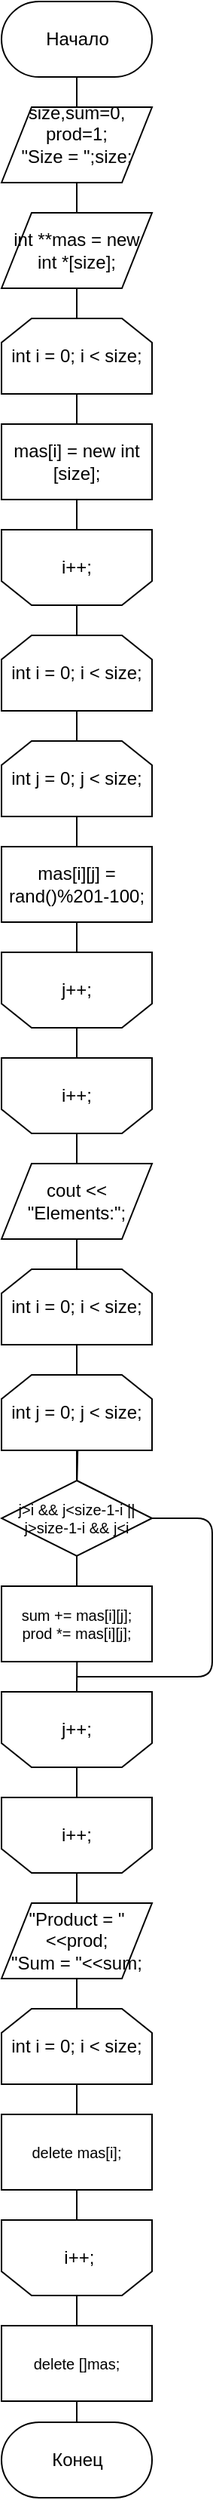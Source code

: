 <mxfile version="12.1.0" type="device" pages="1"><diagram id="mvmhfTWQVPPZmZ2OR8JC" name="Page-1"><mxGraphModel dx="1010" dy="579" grid="1" gridSize="10" guides="1" tooltips="1" connect="1" arrows="1" fold="1" page="1" pageScale="1" pageWidth="1169" pageHeight="1654" math="0" shadow="0"><root><mxCell id="0"/><mxCell id="1" parent="0"/><mxCell id="ymNOCEf2WlS0UpHCD-zV-1" value="Начало" style="html=1;dashed=0;whitespace=wrap;shape=mxgraph.dfd.start" parent="1" vertex="1"><mxGeometry x="110" width="100" height="50" as="geometry"/></mxCell><mxCell id="ymNOCEf2WlS0UpHCD-zV-2" value="&lt;div&gt;size,&lt;span&gt;sum=0,&lt;/span&gt;&lt;/div&gt;&lt;div&gt;&lt;span&gt;prod=1;&lt;/span&gt;&lt;/div&gt;&lt;div&gt;&quot;Size = &quot;;&lt;span&gt;size;&lt;/span&gt;&lt;/div&gt;&lt;div&gt;&lt;br&gt;&lt;/div&gt;" style="shape=parallelogram;perimeter=parallelogramPerimeter;whiteSpace=wrap;html=1;dashed=0;" parent="1" vertex="1"><mxGeometry x="110" y="70" width="100" height="50" as="geometry"/></mxCell><mxCell id="ymNOCEf2WlS0UpHCD-zV-3" value="" style="endArrow=none;html=1;entryX=0.5;entryY=0.5;entryDx=0;entryDy=25;entryPerimeter=0;exitX=0.5;exitY=0;exitDx=0;exitDy=0;" parent="1" source="ymNOCEf2WlS0UpHCD-zV-2" target="ymNOCEf2WlS0UpHCD-zV-1" edge="1"><mxGeometry width="50" height="50" relative="1" as="geometry"><mxPoint x="90" y="120" as="sourcePoint"/><mxPoint x="140" y="70" as="targetPoint"/></mxGeometry></mxCell><mxCell id="ymNOCEf2WlS0UpHCD-zV-4" value="&lt;div&gt;int **mas = new int *[size];&lt;br&gt;&lt;/div&gt;" style="shape=parallelogram;perimeter=parallelogramPerimeter;whiteSpace=wrap;html=1;dashed=0;" parent="1" vertex="1"><mxGeometry x="110" y="140" width="100" height="50" as="geometry"/></mxCell><mxCell id="ymNOCEf2WlS0UpHCD-zV-5" value="" style="endArrow=none;html=1;entryX=0.5;entryY=1;entryDx=0;entryDy=0;exitX=0.5;exitY=0;exitDx=0;exitDy=0;" parent="1" source="ymNOCEf2WlS0UpHCD-zV-4" target="ymNOCEf2WlS0UpHCD-zV-2" edge="1"><mxGeometry width="50" height="50" relative="1" as="geometry"><mxPoint x="50" y="190" as="sourcePoint"/><mxPoint x="100" y="140" as="targetPoint"/></mxGeometry></mxCell><mxCell id="ymNOCEf2WlS0UpHCD-zV-6" value="int i = 0; i &amp;lt; size;" style="shape=loopLimit;whiteSpace=wrap;html=1;" parent="1" vertex="1"><mxGeometry x="110" y="210" width="100" height="50" as="geometry"/></mxCell><mxCell id="ymNOCEf2WlS0UpHCD-zV-8" value="" style="endArrow=none;html=1;entryX=0.5;entryY=1;entryDx=0;entryDy=0;exitX=0.5;exitY=0;exitDx=0;exitDy=0;" parent="1" source="ymNOCEf2WlS0UpHCD-zV-6" target="ymNOCEf2WlS0UpHCD-zV-4" edge="1"><mxGeometry width="50" height="50" relative="1" as="geometry"><mxPoint x="40" y="260" as="sourcePoint"/><mxPoint x="90" y="210" as="targetPoint"/></mxGeometry></mxCell><mxCell id="ymNOCEf2WlS0UpHCD-zV-9" value="mas[i] = new int [size];" style="rounded=0;whiteSpace=wrap;html=1;" parent="1" vertex="1"><mxGeometry x="110" y="280" width="100" height="50" as="geometry"/></mxCell><mxCell id="ymNOCEf2WlS0UpHCD-zV-10" value="i++;" style="shape=loopLimit;whiteSpace=wrap;html=1;direction=west;" parent="1" vertex="1"><mxGeometry x="110" y="350" width="100" height="50" as="geometry"/></mxCell><mxCell id="ymNOCEf2WlS0UpHCD-zV-11" value="int i = 0; i &amp;lt; size;" style="shape=loopLimit;whiteSpace=wrap;html=1;" parent="1" vertex="1"><mxGeometry x="110" y="420" width="100" height="50" as="geometry"/></mxCell><mxCell id="ymNOCEf2WlS0UpHCD-zV-22" style="edgeStyle=orthogonalEdgeStyle;rounded=0;orthogonalLoop=1;jettySize=auto;html=1;entryX=0.5;entryY=0;entryDx=0;entryDy=0;endArrow=none;endFill=0;" parent="1" source="ymNOCEf2WlS0UpHCD-zV-12" target="ymNOCEf2WlS0UpHCD-zV-13" edge="1"><mxGeometry relative="1" as="geometry"/></mxCell><mxCell id="ymNOCEf2WlS0UpHCD-zV-12" value="int j = 0; j &amp;lt; size;" style="shape=loopLimit;whiteSpace=wrap;html=1;" parent="1" vertex="1"><mxGeometry x="110" y="490" width="100" height="50" as="geometry"/></mxCell><mxCell id="ymNOCEf2WlS0UpHCD-zV-23" style="edgeStyle=orthogonalEdgeStyle;rounded=0;orthogonalLoop=1;jettySize=auto;html=1;entryX=0.5;entryY=1;entryDx=0;entryDy=0;endArrow=none;endFill=0;" parent="1" source="ymNOCEf2WlS0UpHCD-zV-13" target="ymNOCEf2WlS0UpHCD-zV-14" edge="1"><mxGeometry relative="1" as="geometry"/></mxCell><mxCell id="ymNOCEf2WlS0UpHCD-zV-13" value="mas[i][j] = rand()%201-100;" style="rounded=0;whiteSpace=wrap;html=1;" parent="1" vertex="1"><mxGeometry x="110" y="560" width="100" height="50" as="geometry"/></mxCell><mxCell id="ymNOCEf2WlS0UpHCD-zV-24" style="edgeStyle=orthogonalEdgeStyle;rounded=0;orthogonalLoop=1;jettySize=auto;html=1;exitX=0.5;exitY=0;exitDx=0;exitDy=0;entryX=0.5;entryY=1;entryDx=0;entryDy=0;endArrow=none;endFill=0;" parent="1" source="ymNOCEf2WlS0UpHCD-zV-14" target="ymNOCEf2WlS0UpHCD-zV-16" edge="1"><mxGeometry relative="1" as="geometry"/></mxCell><mxCell id="ymNOCEf2WlS0UpHCD-zV-14" value="j++;" style="shape=loopLimit;whiteSpace=wrap;html=1;direction=west;" parent="1" vertex="1"><mxGeometry x="110" y="630" width="100" height="50" as="geometry"/></mxCell><mxCell id="ymNOCEf2WlS0UpHCD-zV-38" style="edgeStyle=orthogonalEdgeStyle;rounded=0;orthogonalLoop=1;jettySize=auto;html=1;exitX=0.5;exitY=0;exitDx=0;exitDy=0;entryX=0.5;entryY=0;entryDx=0;entryDy=0;endArrow=none;endFill=0;fontSize=10;" parent="1" source="ymNOCEf2WlS0UpHCD-zV-16" target="ymNOCEf2WlS0UpHCD-zV-25" edge="1"><mxGeometry relative="1" as="geometry"/></mxCell><mxCell id="ymNOCEf2WlS0UpHCD-zV-16" value="i++;" style="shape=loopLimit;whiteSpace=wrap;html=1;direction=west;" parent="1" vertex="1"><mxGeometry x="110" y="700" width="100" height="50" as="geometry"/></mxCell><mxCell id="ymNOCEf2WlS0UpHCD-zV-18" value="" style="endArrow=none;html=1;entryX=0.5;entryY=1;entryDx=0;entryDy=0;exitX=0.5;exitY=0;exitDx=0;exitDy=0;" parent="1" source="ymNOCEf2WlS0UpHCD-zV-9" target="ymNOCEf2WlS0UpHCD-zV-6" edge="1"><mxGeometry width="50" height="50" relative="1" as="geometry"><mxPoint x="70" y="360" as="sourcePoint"/><mxPoint x="90" y="520" as="targetPoint"/></mxGeometry></mxCell><mxCell id="ymNOCEf2WlS0UpHCD-zV-19" value="" style="endArrow=none;html=1;entryX=0.5;entryY=1;entryDx=0;entryDy=0;exitX=0.5;exitY=1;exitDx=0;exitDy=0;" parent="1" source="ymNOCEf2WlS0UpHCD-zV-10" target="ymNOCEf2WlS0UpHCD-zV-9" edge="1"><mxGeometry width="50" height="50" relative="1" as="geometry"><mxPoint x="40" y="400" as="sourcePoint"/><mxPoint x="90" y="350" as="targetPoint"/></mxGeometry></mxCell><mxCell id="ymNOCEf2WlS0UpHCD-zV-20" value="" style="endArrow=none;html=1;entryX=0.5;entryY=0;entryDx=0;entryDy=0;exitX=0.5;exitY=0;exitDx=0;exitDy=0;" parent="1" source="ymNOCEf2WlS0UpHCD-zV-11" target="ymNOCEf2WlS0UpHCD-zV-10" edge="1"><mxGeometry width="50" height="50" relative="1" as="geometry"><mxPoint x="230" y="410" as="sourcePoint"/><mxPoint x="230" y="390" as="targetPoint"/></mxGeometry></mxCell><mxCell id="ymNOCEf2WlS0UpHCD-zV-21" value="" style="endArrow=none;html=1;entryX=0.5;entryY=1;entryDx=0;entryDy=0;exitX=0.5;exitY=0;exitDx=0;exitDy=0;" parent="1" source="ymNOCEf2WlS0UpHCD-zV-12" target="ymNOCEf2WlS0UpHCD-zV-11" edge="1"><mxGeometry width="50" height="50" relative="1" as="geometry"><mxPoint x="220" y="480" as="sourcePoint"/><mxPoint x="220" y="460" as="targetPoint"/></mxGeometry></mxCell><mxCell id="ymNOCEf2WlS0UpHCD-zV-39" style="edgeStyle=orthogonalEdgeStyle;rounded=0;orthogonalLoop=1;jettySize=auto;html=1;exitX=0.5;exitY=1;exitDx=0;exitDy=0;entryX=0.5;entryY=0;entryDx=0;entryDy=0;endArrow=none;endFill=0;fontSize=10;" parent="1" source="ymNOCEf2WlS0UpHCD-zV-25" target="ymNOCEf2WlS0UpHCD-zV-26" edge="1"><mxGeometry relative="1" as="geometry"/></mxCell><mxCell id="ymNOCEf2WlS0UpHCD-zV-25" value="&lt;div&gt;cout &amp;lt;&amp;lt; &quot;Elements:&quot;;&lt;br&gt;&lt;/div&gt;" style="shape=parallelogram;perimeter=parallelogramPerimeter;whiteSpace=wrap;html=1;dashed=0;" parent="1" vertex="1"><mxGeometry x="110" y="770" width="100" height="50" as="geometry"/></mxCell><mxCell id="ymNOCEf2WlS0UpHCD-zV-26" value="int i = 0; i &amp;lt; size;" style="shape=loopLimit;whiteSpace=wrap;html=1;" parent="1" vertex="1"><mxGeometry x="110" y="840" width="100" height="50" as="geometry"/></mxCell><mxCell id="ymNOCEf2WlS0UpHCD-zV-27" style="edgeStyle=orthogonalEdgeStyle;rounded=0;orthogonalLoop=1;jettySize=auto;html=1;entryX=0.5;entryY=0;entryDx=0;entryDy=0;endArrow=none;endFill=0;" parent="1" source="ymNOCEf2WlS0UpHCD-zV-28" edge="1"><mxGeometry relative="1" as="geometry"><mxPoint x="160.143" y="979.857" as="targetPoint"/></mxGeometry></mxCell><mxCell id="ymNOCEf2WlS0UpHCD-zV-28" value="int j = 0; j &amp;lt; size;" style="shape=loopLimit;whiteSpace=wrap;html=1;" parent="1" vertex="1"><mxGeometry x="110" y="910" width="100" height="50" as="geometry"/></mxCell><mxCell id="ymNOCEf2WlS0UpHCD-zV-29" style="edgeStyle=orthogonalEdgeStyle;rounded=0;orthogonalLoop=1;jettySize=auto;html=1;entryX=0.5;entryY=1;entryDx=0;entryDy=0;endArrow=none;endFill=0;" parent="1" target="ymNOCEf2WlS0UpHCD-zV-32" edge="1"><mxGeometry relative="1" as="geometry"><mxPoint x="160.143" y="1100" as="sourcePoint"/></mxGeometry></mxCell><mxCell id="ymNOCEf2WlS0UpHCD-zV-31" style="edgeStyle=orthogonalEdgeStyle;rounded=0;orthogonalLoop=1;jettySize=auto;html=1;exitX=0.5;exitY=0;exitDx=0;exitDy=0;entryX=0.5;entryY=1;entryDx=0;entryDy=0;endArrow=none;endFill=0;" parent="1" source="ymNOCEf2WlS0UpHCD-zV-32" target="ymNOCEf2WlS0UpHCD-zV-33" edge="1"><mxGeometry relative="1" as="geometry"/></mxCell><mxCell id="ymNOCEf2WlS0UpHCD-zV-32" value="j++;" style="shape=loopLimit;whiteSpace=wrap;html=1;direction=west;" parent="1" vertex="1"><mxGeometry x="110" y="1120" width="100" height="50" as="geometry"/></mxCell><mxCell id="ymNOCEf2WlS0UpHCD-zV-41" style="edgeStyle=orthogonalEdgeStyle;rounded=0;orthogonalLoop=1;jettySize=auto;html=1;exitX=0.5;exitY=0;exitDx=0;exitDy=0;entryX=0.5;entryY=0;entryDx=0;entryDy=0;endArrow=none;endFill=0;fontSize=10;" parent="1" source="ymNOCEf2WlS0UpHCD-zV-33" target="ymNOCEf2WlS0UpHCD-zV-40" edge="1"><mxGeometry relative="1" as="geometry"/></mxCell><mxCell id="ymNOCEf2WlS0UpHCD-zV-33" value="i++;" style="shape=loopLimit;whiteSpace=wrap;html=1;direction=west;" parent="1" vertex="1"><mxGeometry x="110" y="1190" width="100" height="50" as="geometry"/></mxCell><mxCell id="ymNOCEf2WlS0UpHCD-zV-34" value="" style="endArrow=none;html=1;entryX=0.5;entryY=1;entryDx=0;entryDy=0;exitX=0.5;exitY=0;exitDx=0;exitDy=0;" parent="1" source="ymNOCEf2WlS0UpHCD-zV-28" target="ymNOCEf2WlS0UpHCD-zV-26" edge="1"><mxGeometry width="50" height="50" relative="1" as="geometry"><mxPoint x="220" y="900" as="sourcePoint"/><mxPoint x="220" y="880" as="targetPoint"/></mxGeometry></mxCell><mxCell id="ymNOCEf2WlS0UpHCD-zV-37" style="edgeStyle=orthogonalEdgeStyle;rounded=0;orthogonalLoop=1;jettySize=auto;html=1;exitX=0.5;exitY=1;exitDx=0;exitDy=0;entryX=0.5;entryY=0;entryDx=0;entryDy=0;endArrow=none;endFill=0;fontSize=10;" parent="1" source="ymNOCEf2WlS0UpHCD-zV-35" target="ymNOCEf2WlS0UpHCD-zV-36" edge="1"><mxGeometry relative="1" as="geometry"/></mxCell><mxCell id="ymNOCEf2WlS0UpHCD-zV-35" value="j&amp;gt;i &amp;amp;&amp;amp; j&amp;lt;size-1-i || j&amp;gt;size-1-i &amp;amp;&amp;amp; j&amp;lt;i" style="rhombus;whiteSpace=wrap;html=1;fontSize=10;" parent="1" vertex="1"><mxGeometry x="110" y="980" width="100" height="50" as="geometry"/></mxCell><mxCell id="ymNOCEf2WlS0UpHCD-zV-36" value="&lt;div&gt;sum += mas[i][j];&lt;/div&gt;&lt;div&gt;prod *= mas[i][j];&lt;/div&gt;" style="rounded=0;whiteSpace=wrap;html=1;fontSize=10;" parent="1" vertex="1"><mxGeometry x="110" y="1050" width="100" height="50" as="geometry"/></mxCell><mxCell id="ymNOCEf2WlS0UpHCD-zV-44" style="edgeStyle=orthogonalEdgeStyle;rounded=0;orthogonalLoop=1;jettySize=auto;html=1;exitX=0.5;exitY=1;exitDx=0;exitDy=0;entryX=0.5;entryY=0;entryDx=0;entryDy=0;endArrow=none;endFill=0;fontSize=10;" parent="1" source="ymNOCEf2WlS0UpHCD-zV-40" target="ymNOCEf2WlS0UpHCD-zV-43" edge="1"><mxGeometry relative="1" as="geometry"/></mxCell><mxCell id="ymNOCEf2WlS0UpHCD-zV-40" value="&lt;div&gt;&lt;div&gt;&quot;Product = &quot;&amp;lt;&amp;lt;prod;&lt;/div&gt;&lt;div&gt;&quot;Sum = &quot;&amp;lt;&amp;lt;sum;&lt;/div&gt;&lt;/div&gt;" style="shape=parallelogram;perimeter=parallelogramPerimeter;whiteSpace=wrap;html=1;dashed=0;" parent="1" vertex="1"><mxGeometry x="110" y="1260" width="100" height="50" as="geometry"/></mxCell><mxCell id="ymNOCEf2WlS0UpHCD-zV-46" style="edgeStyle=orthogonalEdgeStyle;rounded=0;orthogonalLoop=1;jettySize=auto;html=1;exitX=0.5;exitY=1;exitDx=0;exitDy=0;entryX=0.5;entryY=0;entryDx=0;entryDy=0;endArrow=none;endFill=0;fontSize=10;" parent="1" source="ymNOCEf2WlS0UpHCD-zV-43" target="ymNOCEf2WlS0UpHCD-zV-45" edge="1"><mxGeometry relative="1" as="geometry"/></mxCell><mxCell id="ymNOCEf2WlS0UpHCD-zV-43" value="int i = 0; i &amp;lt; size;" style="shape=loopLimit;whiteSpace=wrap;html=1;" parent="1" vertex="1"><mxGeometry x="110" y="1330" width="100" height="50" as="geometry"/></mxCell><mxCell id="ymNOCEf2WlS0UpHCD-zV-49" style="edgeStyle=orthogonalEdgeStyle;rounded=0;orthogonalLoop=1;jettySize=auto;html=1;exitX=0.5;exitY=1;exitDx=0;exitDy=0;entryX=0.5;entryY=1;entryDx=0;entryDy=0;endArrow=none;endFill=0;fontSize=10;" parent="1" source="ymNOCEf2WlS0UpHCD-zV-45" target="ymNOCEf2WlS0UpHCD-zV-47" edge="1"><mxGeometry relative="1" as="geometry"/></mxCell><mxCell id="ymNOCEf2WlS0UpHCD-zV-45" value="delete mas[i];" style="rounded=0;whiteSpace=wrap;html=1;fontSize=10;" parent="1" vertex="1"><mxGeometry x="110" y="1400" width="100" height="50" as="geometry"/></mxCell><mxCell id="ymNOCEf2WlS0UpHCD-zV-53" style="edgeStyle=orthogonalEdgeStyle;rounded=0;orthogonalLoop=1;jettySize=auto;html=1;exitX=0.5;exitY=0;exitDx=0;exitDy=0;entryX=0.5;entryY=0;entryDx=0;entryDy=0;endArrow=none;endFill=0;fontSize=10;" parent="1" source="ymNOCEf2WlS0UpHCD-zV-47" target="ymNOCEf2WlS0UpHCD-zV-52" edge="1"><mxGeometry relative="1" as="geometry"/></mxCell><mxCell id="ymNOCEf2WlS0UpHCD-zV-47" value="&amp;nbsp;i++;" style="shape=loopLimit;whiteSpace=wrap;html=1;direction=west;" parent="1" vertex="1"><mxGeometry x="110" y="1470" width="100" height="50" as="geometry"/></mxCell><mxCell id="ymNOCEf2WlS0UpHCD-zV-51" value="Конец" style="html=1;dashed=0;whitespace=wrap;shape=mxgraph.dfd.start" parent="1" vertex="1"><mxGeometry x="110" y="1604" width="100" height="50" as="geometry"/></mxCell><mxCell id="ymNOCEf2WlS0UpHCD-zV-54" style="edgeStyle=orthogonalEdgeStyle;rounded=0;orthogonalLoop=1;jettySize=auto;html=1;exitX=0.5;exitY=1;exitDx=0;exitDy=0;entryX=0.5;entryY=0.5;entryDx=0;entryDy=-25;entryPerimeter=0;endArrow=none;endFill=0;fontSize=10;" parent="1" source="ymNOCEf2WlS0UpHCD-zV-52" target="ymNOCEf2WlS0UpHCD-zV-51" edge="1"><mxGeometry relative="1" as="geometry"/></mxCell><mxCell id="ymNOCEf2WlS0UpHCD-zV-52" value="delete []mas;" style="rounded=0;whiteSpace=wrap;html=1;fontSize=10;" parent="1" vertex="1"><mxGeometry x="110" y="1540" width="100" height="50" as="geometry"/></mxCell><mxCell id="cnk86w77BCyMV8DNLFuI-1" value="" style="endArrow=none;html=1;entryX=1;entryY=0.5;entryDx=0;entryDy=0;edgeStyle=orthogonalEdgeStyle;" edge="1" parent="1" target="ymNOCEf2WlS0UpHCD-zV-35"><mxGeometry width="50" height="50" relative="1" as="geometry"><mxPoint x="160" y="1110" as="sourcePoint"/><mxPoint x="340" y="1190" as="targetPoint"/><Array as="points"><mxPoint x="250" y="1110"/><mxPoint x="250" y="1005"/></Array></mxGeometry></mxCell></root></mxGraphModel></diagram></mxfile>